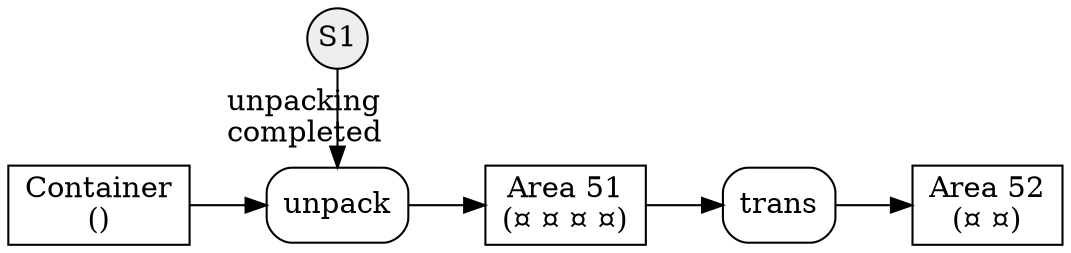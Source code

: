digraph d {
	rankdir=LR
	subgraph sensor {
		node [shape=circle, style=filled, fillcolor="#EEEEEE", fixedsize=true, width=0.4]
		S1
		}
	subgraph store {
		node [shape=box]
		Container[label="Container\n()"]
		B[label="Area 51\n(&curren; &curren; &curren; &curren;)"]
		C[label="Area 52\n(&curren; &curren;)"]
	}
	subgraph process {
		node [shape=box, style=rounded]
		unpack
		trans
	}
	{rank=same; S1 unpack}
		
Container -> unpack -> B -> trans -> C
S1 -> unpack  [label=" unpacking\l completed"]

}
